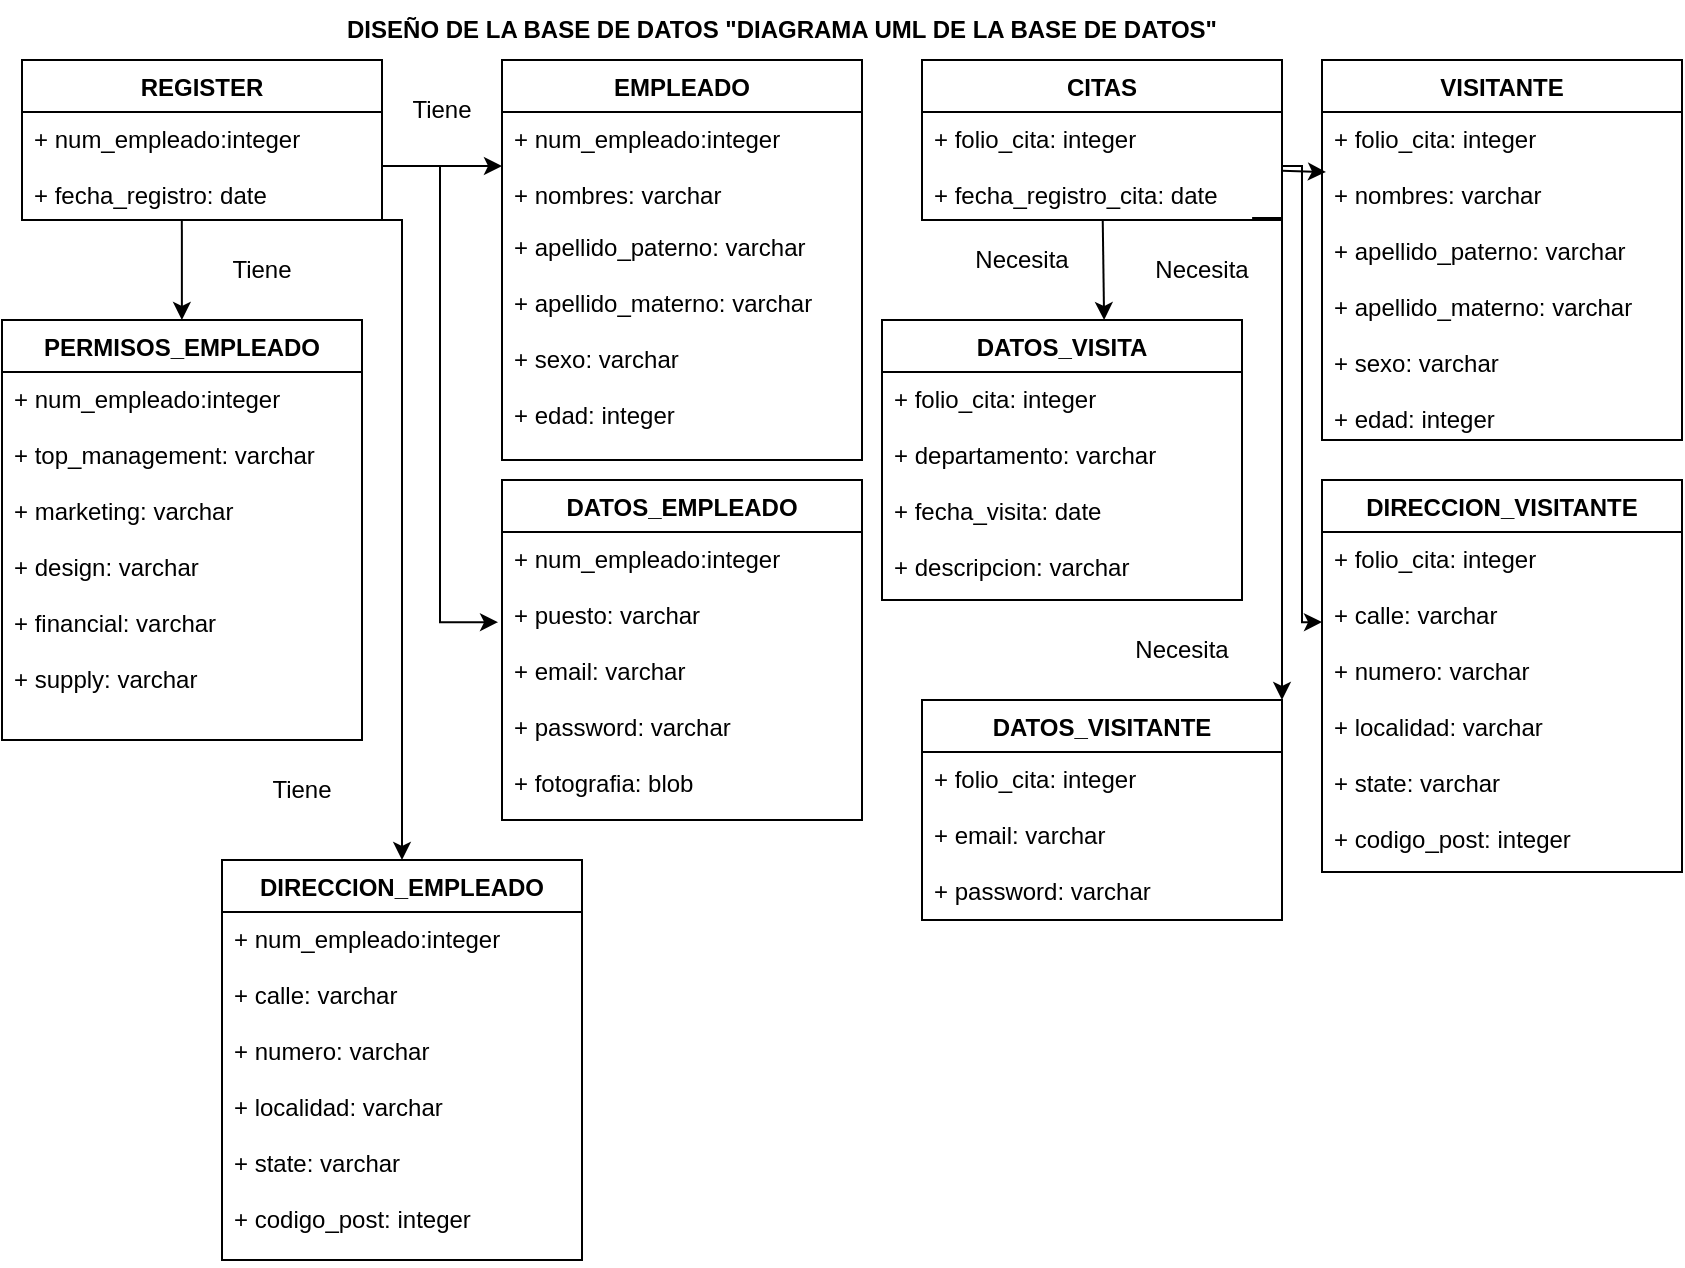 <mxfile version="18.0.2" type="device"><diagram id="SLeTWcwJsNMUCWz0_usQ" name="Page-1"><mxGraphModel dx="868" dy="482" grid="1" gridSize="10" guides="1" tooltips="1" connect="1" arrows="1" fold="1" page="1" pageScale="1" pageWidth="850" pageHeight="1100" math="0" shadow="0"><root><mxCell id="0"/><mxCell id="1" parent="0"/><mxCell id="UrjL_dZ0dx3fr8UPO86A-9" value="REGISTER" style="swimlane;fontStyle=1;childLayout=stackLayout;horizontal=1;startSize=26;fillColor=none;horizontalStack=0;resizeParent=1;resizeParentMax=0;resizeLast=0;collapsible=1;marginBottom=0;" vertex="1" parent="1"><mxGeometry x="20" y="40" width="180" height="80" as="geometry"/></mxCell><mxCell id="UrjL_dZ0dx3fr8UPO86A-10" value="+ num_empleado:integer&#10;&#10;+ fecha_registro: date" style="text;strokeColor=none;fillColor=none;align=left;verticalAlign=top;spacingLeft=4;spacingRight=4;overflow=hidden;rotatable=0;points=[[0,0.5],[1,0.5]];portConstraint=eastwest;" vertex="1" parent="UrjL_dZ0dx3fr8UPO86A-9"><mxGeometry y="26" width="180" height="54" as="geometry"/></mxCell><mxCell id="UrjL_dZ0dx3fr8UPO86A-15" value="DISEÑO DE LA BASE DE DATOS &quot;DIAGRAMA UML DE LA BASE DE DATOS&quot;" style="text;html=1;strokeColor=none;fillColor=none;align=center;verticalAlign=middle;whiteSpace=wrap;rounded=0;fontStyle=1" vertex="1" parent="1"><mxGeometry x="160" y="10" width="480" height="30" as="geometry"/></mxCell><mxCell id="UrjL_dZ0dx3fr8UPO86A-16" value="DATOS_VISITANTE" style="swimlane;fontStyle=1;childLayout=stackLayout;horizontal=1;startSize=26;fillColor=none;horizontalStack=0;resizeParent=1;resizeParentMax=0;resizeLast=0;collapsible=1;marginBottom=0;" vertex="1" parent="1"><mxGeometry x="470" y="360" width="180" height="110" as="geometry"/></mxCell><mxCell id="UrjL_dZ0dx3fr8UPO86A-19" value="+ folio_cita: integer&#10;&#10;+ email: varchar&#10;&#10;+ password: varchar&#10;&#10;" style="text;strokeColor=none;fillColor=none;align=left;verticalAlign=top;spacingLeft=4;spacingRight=4;overflow=hidden;rotatable=0;points=[[0,0.5],[1,0.5]];portConstraint=eastwest;" vertex="1" parent="UrjL_dZ0dx3fr8UPO86A-16"><mxGeometry y="26" width="180" height="84" as="geometry"/></mxCell><mxCell id="UrjL_dZ0dx3fr8UPO86A-24" value="EMPLEADO" style="swimlane;fontStyle=1;childLayout=stackLayout;horizontal=1;startSize=26;fillColor=none;horizontalStack=0;resizeParent=1;resizeParentMax=0;resizeLast=0;collapsible=1;marginBottom=0;" vertex="1" parent="1"><mxGeometry x="260" y="40" width="180" height="200" as="geometry"/></mxCell><mxCell id="UrjL_dZ0dx3fr8UPO86A-25" value="+ num_empleado:integer&#10;&#10;+ nombres: varchar" style="text;strokeColor=none;fillColor=none;align=left;verticalAlign=top;spacingLeft=4;spacingRight=4;overflow=hidden;rotatable=0;points=[[0,0.5],[1,0.5]];portConstraint=eastwest;" vertex="1" parent="UrjL_dZ0dx3fr8UPO86A-24"><mxGeometry y="26" width="180" height="54" as="geometry"/></mxCell><mxCell id="UrjL_dZ0dx3fr8UPO86A-26" value="+ apellido_paterno: varchar&#10;&#10;+ apellido_materno: varchar&#10;&#10;+ sexo: varchar&#10;&#10;+ edad: integer&#10;&#10;" style="text;strokeColor=none;fillColor=none;align=left;verticalAlign=top;spacingLeft=4;spacingRight=4;overflow=hidden;rotatable=0;points=[[0,0.5],[1,0.5]];portConstraint=eastwest;" vertex="1" parent="UrjL_dZ0dx3fr8UPO86A-24"><mxGeometry y="80" width="180" height="120" as="geometry"/></mxCell><mxCell id="UrjL_dZ0dx3fr8UPO86A-28" value="DATOS_EMPLEADO" style="swimlane;fontStyle=1;childLayout=stackLayout;horizontal=1;startSize=26;fillColor=none;horizontalStack=0;resizeParent=1;resizeParentMax=0;resizeLast=0;collapsible=1;marginBottom=0;" vertex="1" parent="1"><mxGeometry x="260" y="250" width="180" height="170" as="geometry"/></mxCell><mxCell id="UrjL_dZ0dx3fr8UPO86A-29" value="+ num_empleado:integer&#10;&#10;+ puesto: varchar&#10;&#10;+ email: varchar&#10;&#10;+ password: varchar&#10;&#10;+ fotografia: blob" style="text;strokeColor=none;fillColor=none;align=left;verticalAlign=top;spacingLeft=4;spacingRight=4;overflow=hidden;rotatable=0;points=[[0,0.5],[1,0.5]];portConstraint=eastwest;" vertex="1" parent="UrjL_dZ0dx3fr8UPO86A-28"><mxGeometry y="26" width="180" height="144" as="geometry"/></mxCell><mxCell id="UrjL_dZ0dx3fr8UPO86A-31" value="DIRECCION_EMPLEADO" style="swimlane;fontStyle=1;childLayout=stackLayout;horizontal=1;startSize=26;fillColor=none;horizontalStack=0;resizeParent=1;resizeParentMax=0;resizeLast=0;collapsible=1;marginBottom=0;" vertex="1" parent="1"><mxGeometry x="120" y="440" width="180" height="200" as="geometry"/></mxCell><mxCell id="UrjL_dZ0dx3fr8UPO86A-32" value="+ num_empleado:integer&#10;&#10;+ calle: varchar&#10;&#10;+ numero: varchar&#10;&#10;+ localidad: varchar&#10;&#10;+ state: varchar&#10;&#10;+ codigo_post: integer" style="text;strokeColor=none;fillColor=none;align=left;verticalAlign=top;spacingLeft=4;spacingRight=4;overflow=hidden;rotatable=0;points=[[0,0.5],[1,0.5]];portConstraint=eastwest;" vertex="1" parent="UrjL_dZ0dx3fr8UPO86A-31"><mxGeometry y="26" width="180" height="174" as="geometry"/></mxCell><mxCell id="UrjL_dZ0dx3fr8UPO86A-33" value="PERMISOS_EMPLEADO" style="swimlane;fontStyle=1;childLayout=stackLayout;horizontal=1;startSize=26;fillColor=none;horizontalStack=0;resizeParent=1;resizeParentMax=0;resizeLast=0;collapsible=1;marginBottom=0;" vertex="1" parent="1"><mxGeometry x="10" y="170" width="180" height="210" as="geometry"/></mxCell><mxCell id="UrjL_dZ0dx3fr8UPO86A-34" value="+ num_empleado:integer&#10;&#10;+ top_management: varchar&#10;&#10;+ marketing: varchar&#10;&#10;+ design: varchar&#10;&#10;+ financial: varchar&#10;&#10;+ supply: varchar" style="text;strokeColor=none;fillColor=none;align=left;verticalAlign=top;spacingLeft=4;spacingRight=4;overflow=hidden;rotatable=0;points=[[0,0.5],[1,0.5]];portConstraint=eastwest;" vertex="1" parent="UrjL_dZ0dx3fr8UPO86A-33"><mxGeometry y="26" width="180" height="184" as="geometry"/></mxCell><mxCell id="UrjL_dZ0dx3fr8UPO86A-35" value="" style="endArrow=classic;html=1;rounded=0;exitX=0.444;exitY=1;exitDx=0;exitDy=0;exitPerimeter=0;" edge="1" parent="1" source="UrjL_dZ0dx3fr8UPO86A-10" target="UrjL_dZ0dx3fr8UPO86A-33"><mxGeometry width="50" height="50" relative="1" as="geometry"><mxPoint x="110" y="160" as="sourcePoint"/><mxPoint x="160" y="110" as="targetPoint"/></mxGeometry></mxCell><mxCell id="UrjL_dZ0dx3fr8UPO86A-38" value="" style="edgeStyle=segmentEdgeStyle;endArrow=classic;html=1;rounded=0;exitX=1;exitY=0.5;exitDx=0;exitDy=0;" edge="1" parent="1" source="UrjL_dZ0dx3fr8UPO86A-10" target="UrjL_dZ0dx3fr8UPO86A-31"><mxGeometry width="50" height="50" relative="1" as="geometry"><mxPoint x="170" y="160" as="sourcePoint"/><mxPoint x="220" y="110" as="targetPoint"/><Array as="points"><mxPoint x="200" y="120"/><mxPoint x="210" y="120"/></Array></mxGeometry></mxCell><mxCell id="UrjL_dZ0dx3fr8UPO86A-40" value="" style="edgeStyle=elbowEdgeStyle;elbow=horizontal;endArrow=classic;html=1;rounded=0;exitX=1;exitY=0.5;exitDx=0;exitDy=0;entryX=-0.011;entryY=0.313;entryDx=0;entryDy=0;entryPerimeter=0;" edge="1" parent="1" source="UrjL_dZ0dx3fr8UPO86A-10" target="UrjL_dZ0dx3fr8UPO86A-29"><mxGeometry width="50" height="50" relative="1" as="geometry"><mxPoint x="190" y="130" as="sourcePoint"/><mxPoint x="240" y="80" as="targetPoint"/></mxGeometry></mxCell><mxCell id="UrjL_dZ0dx3fr8UPO86A-41" value="" style="endArrow=classic;html=1;rounded=0;" edge="1" parent="1" source="UrjL_dZ0dx3fr8UPO86A-10" target="UrjL_dZ0dx3fr8UPO86A-25"><mxGeometry width="50" height="50" relative="1" as="geometry"><mxPoint x="400" y="290" as="sourcePoint"/><mxPoint x="450" y="240" as="targetPoint"/></mxGeometry></mxCell><mxCell id="UrjL_dZ0dx3fr8UPO86A-42" value="CITAS" style="swimlane;fontStyle=1;childLayout=stackLayout;horizontal=1;startSize=26;fillColor=none;horizontalStack=0;resizeParent=1;resizeParentMax=0;resizeLast=0;collapsible=1;marginBottom=0;" vertex="1" parent="1"><mxGeometry x="470" y="40" width="180" height="80" as="geometry"/></mxCell><mxCell id="UrjL_dZ0dx3fr8UPO86A-43" value="+ folio_cita: integer&#10;&#10;+ fecha_registro_cita: date" style="text;strokeColor=none;fillColor=none;align=left;verticalAlign=top;spacingLeft=4;spacingRight=4;overflow=hidden;rotatable=0;points=[[0,0.5],[1,0.5]];portConstraint=eastwest;" vertex="1" parent="UrjL_dZ0dx3fr8UPO86A-42"><mxGeometry y="26" width="180" height="54" as="geometry"/></mxCell><mxCell id="UrjL_dZ0dx3fr8UPO86A-44" value="VISITANTE" style="swimlane;fontStyle=1;childLayout=stackLayout;horizontal=1;startSize=26;fillColor=none;horizontalStack=0;resizeParent=1;resizeParentMax=0;resizeLast=0;collapsible=1;marginBottom=0;" vertex="1" parent="1"><mxGeometry x="670" y="40" width="180" height="190" as="geometry"/></mxCell><mxCell id="UrjL_dZ0dx3fr8UPO86A-45" value="+ folio_cita: integer&#10;&#10;+ nombres: varchar&#10;&#10;+ apellido_paterno: varchar&#10;&#10;+ apellido_materno: varchar&#10;&#10;+ sexo: varchar&#10;&#10;+ edad: integer" style="text;strokeColor=none;fillColor=none;align=left;verticalAlign=top;spacingLeft=4;spacingRight=4;overflow=hidden;rotatable=0;points=[[0,0.5],[1,0.5]];portConstraint=eastwest;" vertex="1" parent="UrjL_dZ0dx3fr8UPO86A-44"><mxGeometry y="26" width="180" height="164" as="geometry"/></mxCell><mxCell id="UrjL_dZ0dx3fr8UPO86A-47" value="DIRECCION_VISITANTE" style="swimlane;fontStyle=1;childLayout=stackLayout;horizontal=1;startSize=26;fillColor=none;horizontalStack=0;resizeParent=1;resizeParentMax=0;resizeLast=0;collapsible=1;marginBottom=0;" vertex="1" parent="1"><mxGeometry x="670" y="250" width="180" height="196" as="geometry"/></mxCell><mxCell id="UrjL_dZ0dx3fr8UPO86A-48" value="+ folio_cita: integer&#10;&#10;+ calle: varchar&#10;&#10;+ numero: varchar&#10;&#10;+ localidad: varchar&#10;&#10;+ state: varchar&#10;&#10;+ codigo_post: integer" style="text;strokeColor=none;fillColor=none;align=left;verticalAlign=top;spacingLeft=4;spacingRight=4;overflow=hidden;rotatable=0;points=[[0,0.5],[1,0.5]];portConstraint=eastwest;" vertex="1" parent="UrjL_dZ0dx3fr8UPO86A-47"><mxGeometry y="26" width="180" height="170" as="geometry"/></mxCell><mxCell id="UrjL_dZ0dx3fr8UPO86A-49" value="DATOS_VISITA" style="swimlane;fontStyle=1;childLayout=stackLayout;horizontal=1;startSize=26;fillColor=none;horizontalStack=0;resizeParent=1;resizeParentMax=0;resizeLast=0;collapsible=1;marginBottom=0;" vertex="1" parent="1"><mxGeometry x="450" y="170" width="180" height="140" as="geometry"/></mxCell><mxCell id="UrjL_dZ0dx3fr8UPO86A-50" value="+ folio_cita: integer&#10;&#10;+ departamento: varchar&#10;&#10;+ fecha_visita: date&#10;&#10;+ descripcion: varchar&#10;" style="text;strokeColor=none;fillColor=none;align=left;verticalAlign=top;spacingLeft=4;spacingRight=4;overflow=hidden;rotatable=0;points=[[0,0.5],[1,0.5]];portConstraint=eastwest;" vertex="1" parent="UrjL_dZ0dx3fr8UPO86A-49"><mxGeometry y="26" width="180" height="114" as="geometry"/></mxCell><mxCell id="UrjL_dZ0dx3fr8UPO86A-51" value="" style="endArrow=classic;html=1;rounded=0;entryX=0.617;entryY=0;entryDx=0;entryDy=0;entryPerimeter=0;" edge="1" parent="1" source="UrjL_dZ0dx3fr8UPO86A-43" target="UrjL_dZ0dx3fr8UPO86A-49"><mxGeometry width="50" height="50" relative="1" as="geometry"><mxPoint x="430" y="290" as="sourcePoint"/><mxPoint x="480" y="240" as="targetPoint"/></mxGeometry></mxCell><mxCell id="UrjL_dZ0dx3fr8UPO86A-52" value="" style="endArrow=classic;html=1;rounded=0;entryX=0.011;entryY=0.183;entryDx=0;entryDy=0;entryPerimeter=0;" edge="1" parent="1" source="UrjL_dZ0dx3fr8UPO86A-43" target="UrjL_dZ0dx3fr8UPO86A-45"><mxGeometry width="50" height="50" relative="1" as="geometry"><mxPoint x="430" y="290" as="sourcePoint"/><mxPoint x="480" y="240" as="targetPoint"/></mxGeometry></mxCell><mxCell id="UrjL_dZ0dx3fr8UPO86A-53" value="" style="edgeStyle=segmentEdgeStyle;endArrow=classic;html=1;rounded=0;exitX=0.917;exitY=0.981;exitDx=0;exitDy=0;exitPerimeter=0;entryX=1;entryY=0;entryDx=0;entryDy=0;" edge="1" parent="1" source="UrjL_dZ0dx3fr8UPO86A-43" target="UrjL_dZ0dx3fr8UPO86A-16"><mxGeometry width="50" height="50" relative="1" as="geometry"><mxPoint x="430" y="290" as="sourcePoint"/><mxPoint x="480" y="240" as="targetPoint"/></mxGeometry></mxCell><mxCell id="UrjL_dZ0dx3fr8UPO86A-54" value="" style="edgeStyle=segmentEdgeStyle;endArrow=classic;html=1;rounded=0;entryX=0;entryY=0.265;entryDx=0;entryDy=0;entryPerimeter=0;exitX=1;exitY=0.5;exitDx=0;exitDy=0;" edge="1" parent="1" source="UrjL_dZ0dx3fr8UPO86A-43" target="UrjL_dZ0dx3fr8UPO86A-48"><mxGeometry width="50" height="50" relative="1" as="geometry"><mxPoint x="430" y="290" as="sourcePoint"/><mxPoint x="480" y="240" as="targetPoint"/><Array as="points"><mxPoint x="660" y="93"/><mxPoint x="660" y="321"/></Array></mxGeometry></mxCell><mxCell id="UrjL_dZ0dx3fr8UPO86A-55" value="Tiene" style="text;html=1;strokeColor=none;fillColor=none;align=center;verticalAlign=middle;whiteSpace=wrap;rounded=0;" vertex="1" parent="1"><mxGeometry x="110" y="130" width="60" height="30" as="geometry"/></mxCell><mxCell id="UrjL_dZ0dx3fr8UPO86A-56" value="Tiene" style="text;html=1;strokeColor=none;fillColor=none;align=center;verticalAlign=middle;whiteSpace=wrap;rounded=0;" vertex="1" parent="1"><mxGeometry x="200" y="50" width="60" height="30" as="geometry"/></mxCell><mxCell id="UrjL_dZ0dx3fr8UPO86A-57" value="Tiene" style="text;html=1;strokeColor=none;fillColor=none;align=center;verticalAlign=middle;whiteSpace=wrap;rounded=0;" vertex="1" parent="1"><mxGeometry x="130" y="390" width="60" height="30" as="geometry"/></mxCell><mxCell id="UrjL_dZ0dx3fr8UPO86A-58" value="Necesita" style="text;html=1;strokeColor=none;fillColor=none;align=center;verticalAlign=middle;whiteSpace=wrap;rounded=0;" vertex="1" parent="1"><mxGeometry x="490" y="125" width="60" height="30" as="geometry"/></mxCell><mxCell id="UrjL_dZ0dx3fr8UPO86A-60" value="Necesita" style="text;html=1;strokeColor=none;fillColor=none;align=center;verticalAlign=middle;whiteSpace=wrap;rounded=0;" vertex="1" parent="1"><mxGeometry x="570" y="320" width="60" height="30" as="geometry"/></mxCell><mxCell id="UrjL_dZ0dx3fr8UPO86A-61" value="Necesita" style="text;html=1;strokeColor=none;fillColor=none;align=center;verticalAlign=middle;whiteSpace=wrap;rounded=0;" vertex="1" parent="1"><mxGeometry x="580" y="130" width="60" height="30" as="geometry"/></mxCell></root></mxGraphModel></diagram></mxfile>